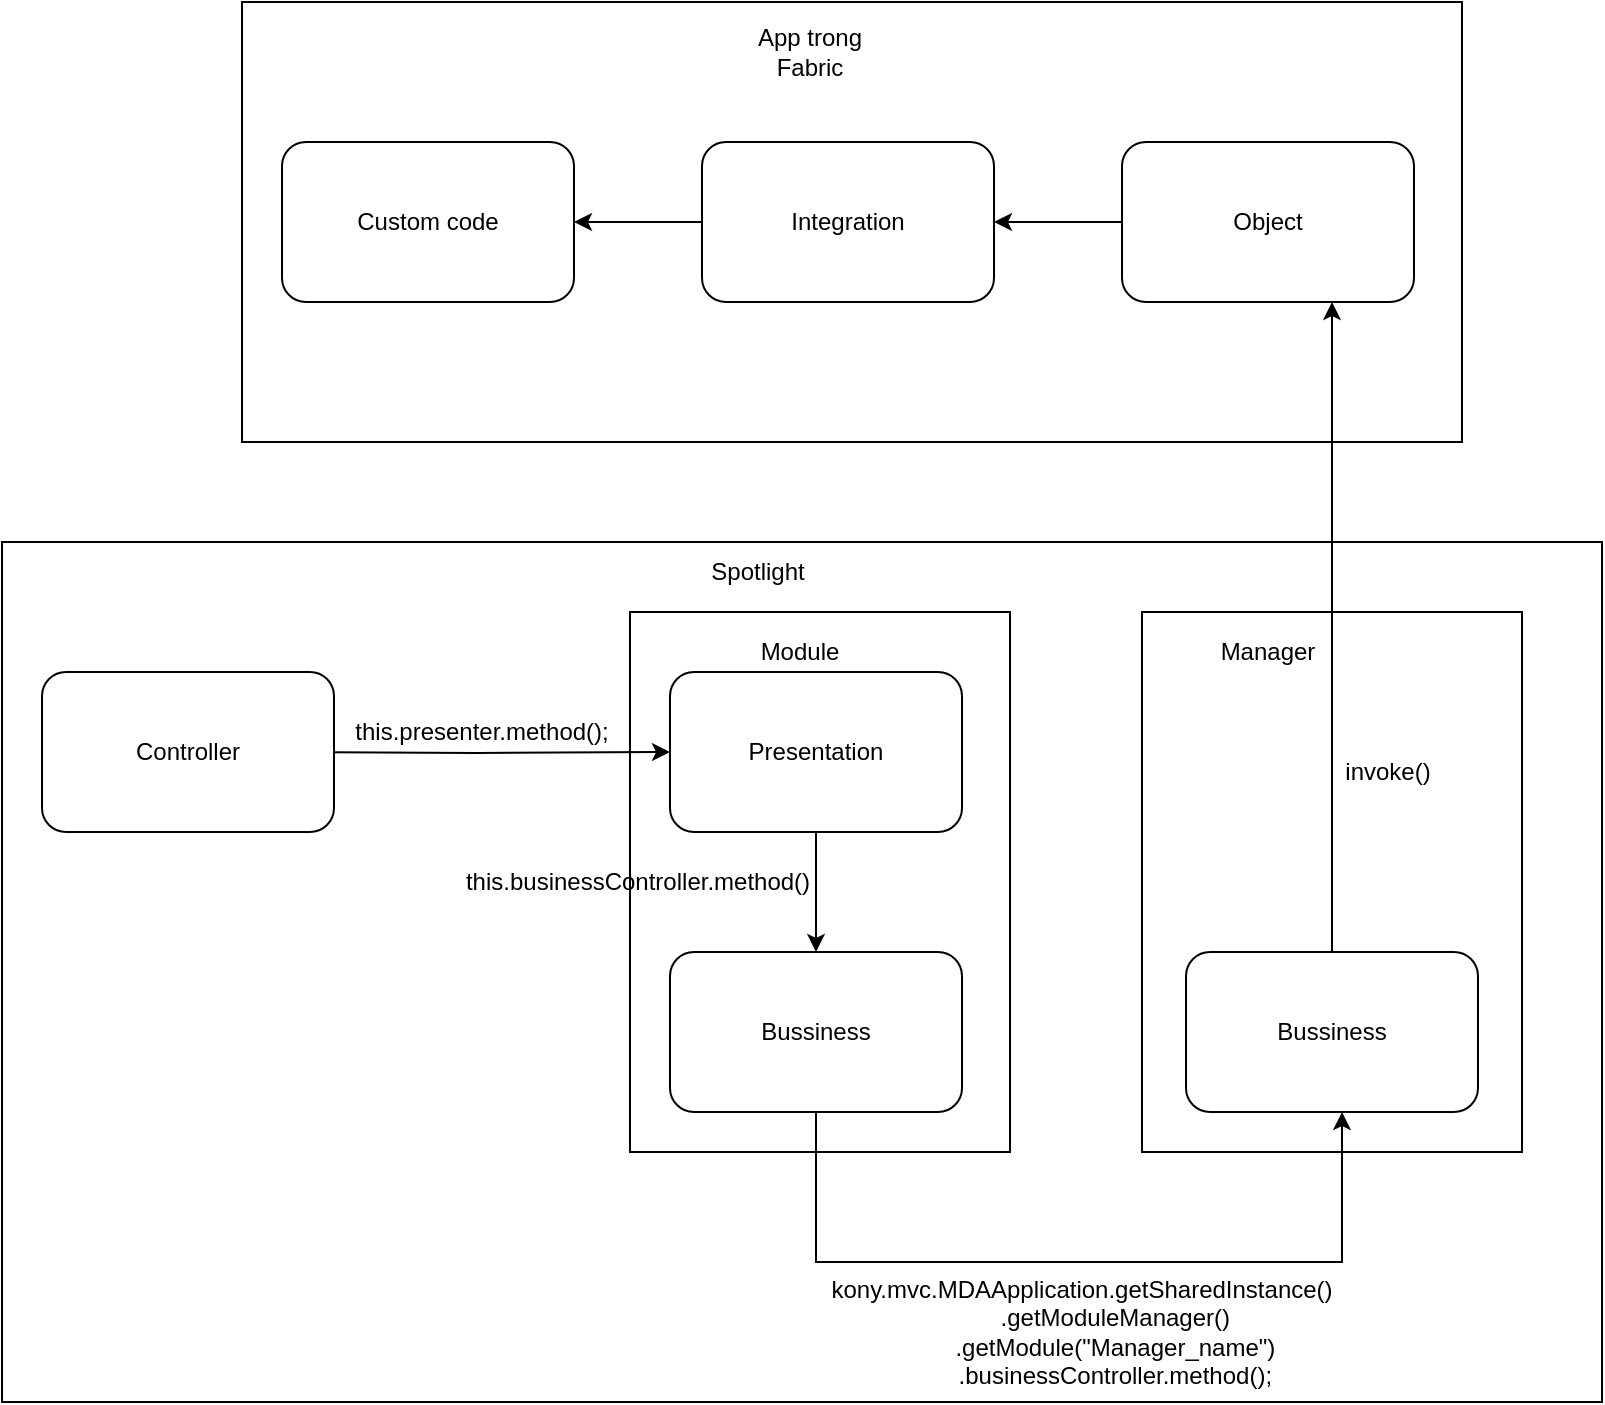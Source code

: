 <mxfile version="24.0.5" type="device">
  <diagram name="Page-1" id="z8E5arcfD2wjUGbS1Aq9">
    <mxGraphModel dx="880" dy="434" grid="1" gridSize="10" guides="1" tooltips="1" connect="1" arrows="1" fold="1" page="1" pageScale="1" pageWidth="827" pageHeight="1169" math="0" shadow="0">
      <root>
        <mxCell id="0" />
        <mxCell id="1" parent="0" />
        <mxCell id="0kix5zWTT8XZAxIscC9j-24" value="" style="rounded=0;whiteSpace=wrap;html=1;" vertex="1" parent="1">
          <mxGeometry x="40" y="280" width="800" height="430" as="geometry" />
        </mxCell>
        <mxCell id="0kix5zWTT8XZAxIscC9j-12" value="" style="rounded=0;whiteSpace=wrap;html=1;" vertex="1" parent="1">
          <mxGeometry x="610" y="315" width="190" height="270" as="geometry" />
        </mxCell>
        <mxCell id="0kix5zWTT8XZAxIscC9j-11" value="" style="rounded=0;whiteSpace=wrap;html=1;" vertex="1" parent="1">
          <mxGeometry x="354" y="315" width="190" height="270" as="geometry" />
        </mxCell>
        <mxCell id="0kix5zWTT8XZAxIscC9j-5" value="" style="rounded=0;whiteSpace=wrap;html=1;" vertex="1" parent="1">
          <mxGeometry x="160" y="10" width="610" height="220" as="geometry" />
        </mxCell>
        <mxCell id="uW9bPA6MVtpX1WE7VTAV-2" value="Custom code" style="rounded=1;whiteSpace=wrap;html=1;" parent="1" vertex="1">
          <mxGeometry x="180" y="80" width="146" height="80" as="geometry" />
        </mxCell>
        <mxCell id="0kix5zWTT8XZAxIscC9j-45" style="edgeStyle=orthogonalEdgeStyle;rounded=0;orthogonalLoop=1;jettySize=auto;html=1;" edge="1" parent="1" source="0kix5zWTT8XZAxIscC9j-1" target="uW9bPA6MVtpX1WE7VTAV-2">
          <mxGeometry relative="1" as="geometry" />
        </mxCell>
        <mxCell id="0kix5zWTT8XZAxIscC9j-1" value="Integration" style="rounded=1;whiteSpace=wrap;html=1;" vertex="1" parent="1">
          <mxGeometry x="390" y="80" width="146" height="80" as="geometry" />
        </mxCell>
        <mxCell id="0kix5zWTT8XZAxIscC9j-44" style="edgeStyle=orthogonalEdgeStyle;rounded=0;orthogonalLoop=1;jettySize=auto;html=1;" edge="1" parent="1" source="0kix5zWTT8XZAxIscC9j-2" target="0kix5zWTT8XZAxIscC9j-1">
          <mxGeometry relative="1" as="geometry" />
        </mxCell>
        <mxCell id="0kix5zWTT8XZAxIscC9j-2" value="Object" style="rounded=1;whiteSpace=wrap;html=1;" vertex="1" parent="1">
          <mxGeometry x="600" y="80" width="146" height="80" as="geometry" />
        </mxCell>
        <mxCell id="0kix5zWTT8XZAxIscC9j-6" value="App trong Fabric" style="text;html=1;align=center;verticalAlign=middle;whiteSpace=wrap;rounded=0;" vertex="1" parent="1">
          <mxGeometry x="414" y="20" width="60" height="30" as="geometry" />
        </mxCell>
        <mxCell id="0kix5zWTT8XZAxIscC9j-18" style="edgeStyle=orthogonalEdgeStyle;rounded=0;orthogonalLoop=1;jettySize=auto;html=1;" edge="1" parent="1" target="0kix5zWTT8XZAxIscC9j-8">
          <mxGeometry relative="1" as="geometry">
            <mxPoint x="180" y="385" as="sourcePoint" />
          </mxGeometry>
        </mxCell>
        <mxCell id="0kix5zWTT8XZAxIscC9j-7" value="Controller" style="rounded=1;whiteSpace=wrap;html=1;" vertex="1" parent="1">
          <mxGeometry x="60" y="345" width="146" height="80" as="geometry" />
        </mxCell>
        <mxCell id="0kix5zWTT8XZAxIscC9j-10" style="edgeStyle=orthogonalEdgeStyle;rounded=0;orthogonalLoop=1;jettySize=auto;html=1;entryX=0.5;entryY=0;entryDx=0;entryDy=0;" edge="1" parent="1" source="0kix5zWTT8XZAxIscC9j-8" target="0kix5zWTT8XZAxIscC9j-9">
          <mxGeometry relative="1" as="geometry" />
        </mxCell>
        <mxCell id="0kix5zWTT8XZAxIscC9j-8" value="Presentation" style="rounded=1;whiteSpace=wrap;html=1;" vertex="1" parent="1">
          <mxGeometry x="374" y="345" width="146" height="80" as="geometry" />
        </mxCell>
        <mxCell id="0kix5zWTT8XZAxIscC9j-43" style="edgeStyle=orthogonalEdgeStyle;rounded=0;orthogonalLoop=1;jettySize=auto;html=1;exitX=0.5;exitY=1;exitDx=0;exitDy=0;" edge="1" parent="1" source="0kix5zWTT8XZAxIscC9j-9" target="0kix5zWTT8XZAxIscC9j-15">
          <mxGeometry relative="1" as="geometry">
            <Array as="points">
              <mxPoint x="447" y="640" />
              <mxPoint x="710" y="640" />
            </Array>
          </mxGeometry>
        </mxCell>
        <mxCell id="0kix5zWTT8XZAxIscC9j-9" value="Bussiness" style="rounded=1;whiteSpace=wrap;html=1;" vertex="1" parent="1">
          <mxGeometry x="374" y="485" width="146" height="80" as="geometry" />
        </mxCell>
        <mxCell id="0kix5zWTT8XZAxIscC9j-21" style="edgeStyle=orthogonalEdgeStyle;rounded=0;orthogonalLoop=1;jettySize=auto;html=1;" edge="1" parent="1" source="0kix5zWTT8XZAxIscC9j-15" target="0kix5zWTT8XZAxIscC9j-2">
          <mxGeometry relative="1" as="geometry">
            <Array as="points">
              <mxPoint x="705" y="250" />
              <mxPoint x="705" y="250" />
            </Array>
          </mxGeometry>
        </mxCell>
        <mxCell id="0kix5zWTT8XZAxIscC9j-15" value="Bussiness" style="rounded=1;whiteSpace=wrap;html=1;" vertex="1" parent="1">
          <mxGeometry x="632" y="485" width="146" height="80" as="geometry" />
        </mxCell>
        <mxCell id="0kix5zWTT8XZAxIscC9j-16" value="Module" style="text;html=1;align=center;verticalAlign=middle;whiteSpace=wrap;rounded=0;" vertex="1" parent="1">
          <mxGeometry x="409" y="320" width="60" height="30" as="geometry" />
        </mxCell>
        <mxCell id="0kix5zWTT8XZAxIscC9j-17" value="Manager" style="text;html=1;align=center;verticalAlign=middle;whiteSpace=wrap;rounded=0;" vertex="1" parent="1">
          <mxGeometry x="643" y="320" width="60" height="30" as="geometry" />
        </mxCell>
        <mxCell id="0kix5zWTT8XZAxIscC9j-22" value="this.presenter.method();" style="text;html=1;align=center;verticalAlign=middle;whiteSpace=wrap;rounded=0;" vertex="1" parent="1">
          <mxGeometry x="250" y="360" width="60" height="30" as="geometry" />
        </mxCell>
        <mxCell id="0kix5zWTT8XZAxIscC9j-23" value="invoke()" style="text;html=1;align=center;verticalAlign=middle;whiteSpace=wrap;rounded=0;" vertex="1" parent="1">
          <mxGeometry x="703" y="380" width="60" height="30" as="geometry" />
        </mxCell>
        <mxCell id="0kix5zWTT8XZAxIscC9j-25" value="Spotlight" style="text;html=1;align=center;verticalAlign=middle;whiteSpace=wrap;rounded=0;" vertex="1" parent="1">
          <mxGeometry x="388" y="280" width="60" height="30" as="geometry" />
        </mxCell>
        <mxCell id="0kix5zWTT8XZAxIscC9j-39" value="this.businessController.method()" style="text;html=1;align=center;verticalAlign=middle;whiteSpace=wrap;rounded=0;" vertex="1" parent="1">
          <mxGeometry x="328" y="435" width="60" height="30" as="geometry" />
        </mxCell>
        <mxCell id="0kix5zWTT8XZAxIscC9j-42" value="&lt;div&gt;kony.mvc.MDAApplication.getSharedInstance()&lt;/div&gt;&lt;div&gt;&amp;nbsp; &amp;nbsp; &amp;nbsp; &amp;nbsp; &amp;nbsp; .getModuleManager()&lt;/div&gt;&lt;div&gt;&amp;nbsp; &amp;nbsp; &amp;nbsp; &amp;nbsp; &amp;nbsp; .getModule(&quot;Manager_name&quot;)&lt;/div&gt;&lt;div&gt;&amp;nbsp; &amp;nbsp; &amp;nbsp; &amp;nbsp; &amp;nbsp; .businessController.method();&lt;/div&gt;" style="text;html=1;align=center;verticalAlign=middle;whiteSpace=wrap;rounded=0;" vertex="1" parent="1">
          <mxGeometry x="550" y="660" width="60" height="30" as="geometry" />
        </mxCell>
      </root>
    </mxGraphModel>
  </diagram>
</mxfile>
